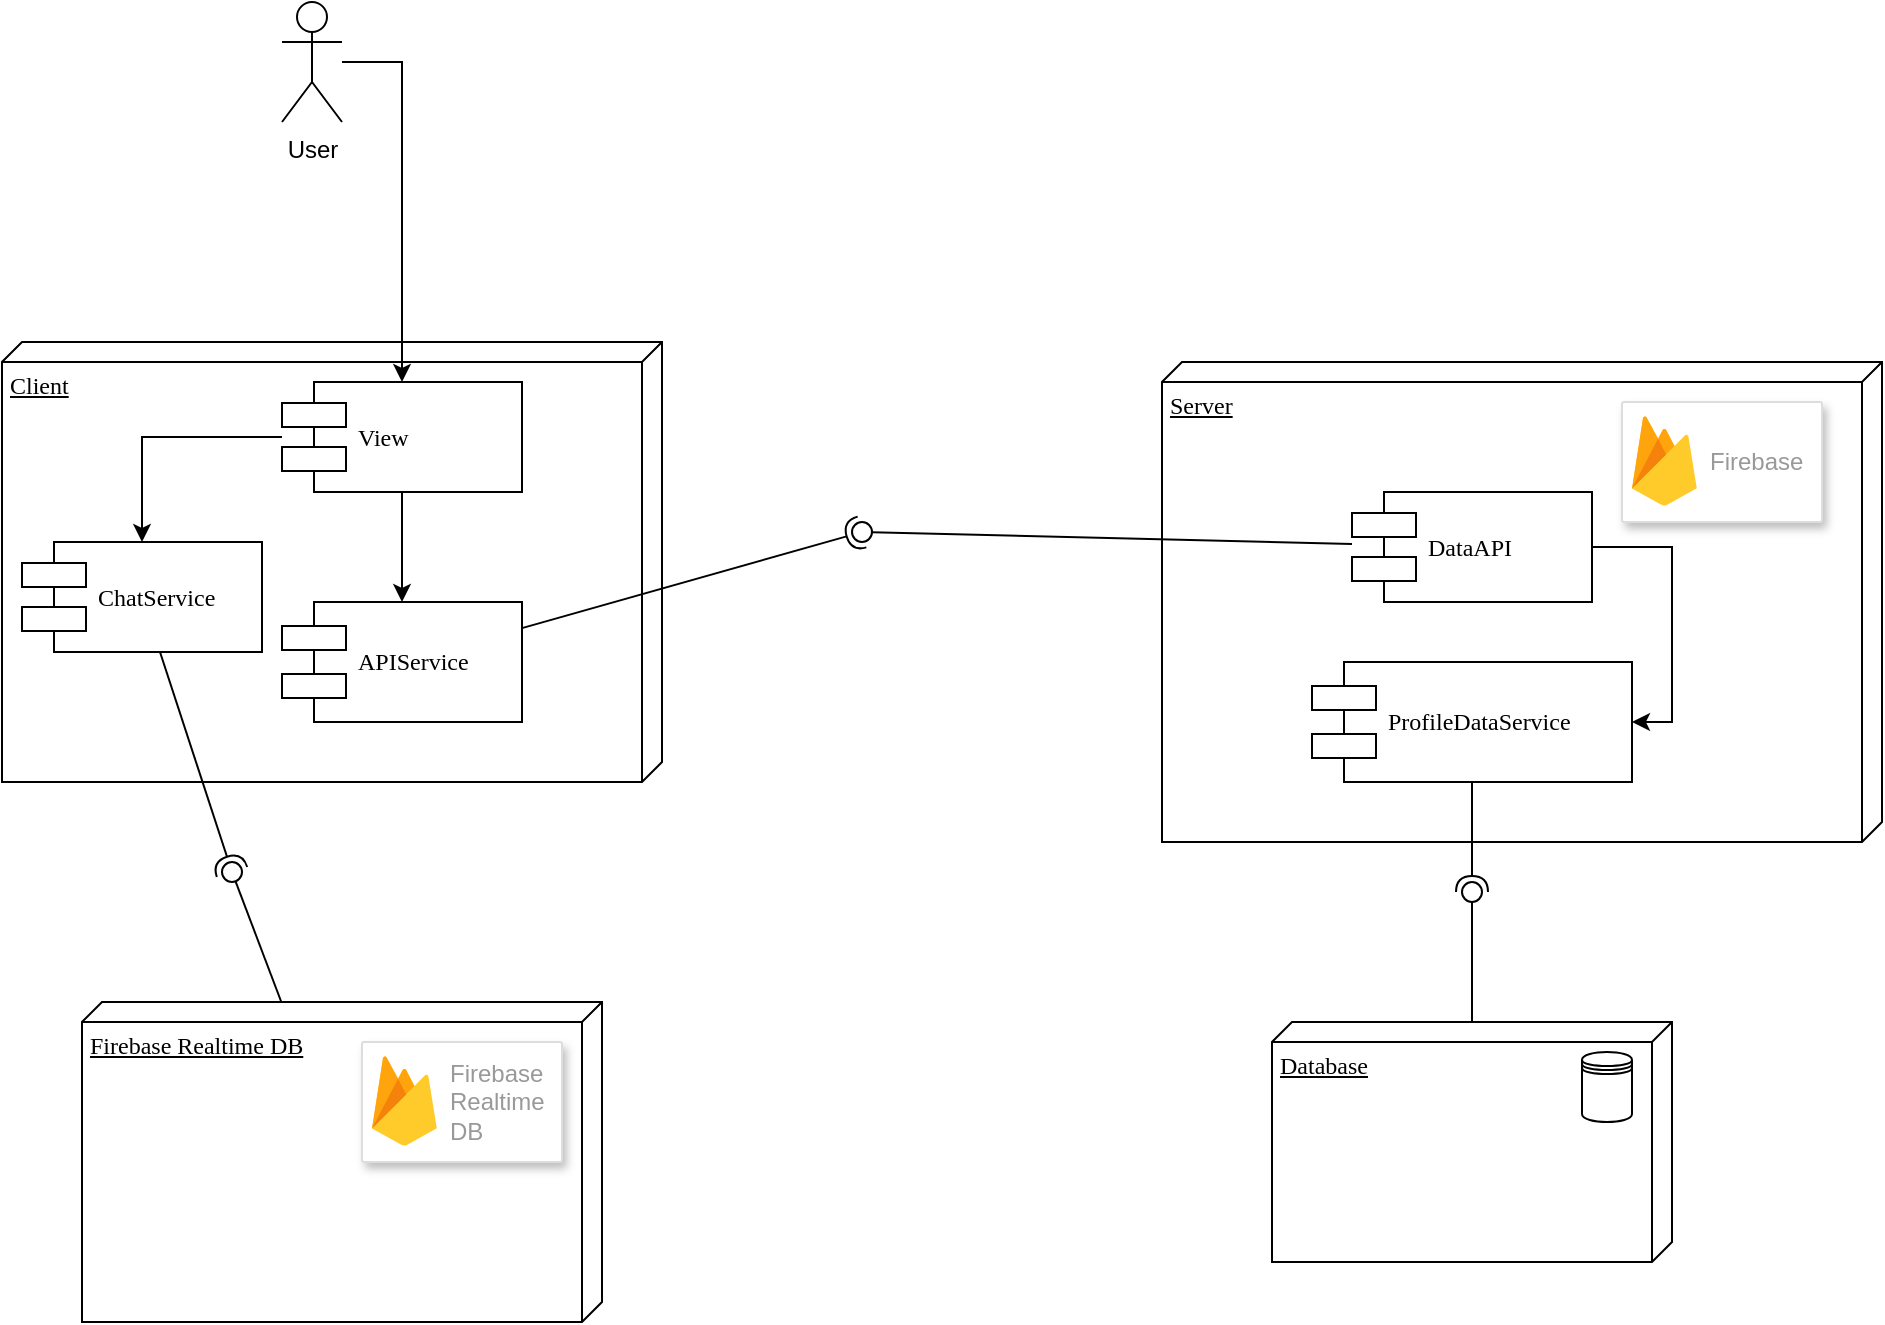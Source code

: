 <mxfile version="17.2.2" type="device"><diagram name="Page-1" id="5f0bae14-7c28-e335-631c-24af17079c00"><mxGraphModel dx="2066" dy="1129" grid="1" gridSize="10" guides="1" tooltips="1" connect="1" arrows="1" fold="1" page="1" pageScale="1" pageWidth="1100" pageHeight="850" background="none" math="0" shadow="0"><root><mxCell id="0"/><mxCell id="1" parent="0"/><mxCell id="39150e848f15840c-1" value="Client" style="verticalAlign=top;align=left;spacingTop=8;spacingLeft=2;spacingRight=12;shape=cube;size=10;direction=south;fontStyle=4;html=1;rounded=0;shadow=0;comic=0;labelBackgroundColor=none;strokeWidth=1;fontFamily=Verdana;fontSize=12" parent="1" vertex="1"><mxGeometry x="110" y="220" width="330" height="220" as="geometry"/></mxCell><mxCell id="39150e848f15840c-2" value="Server" style="verticalAlign=top;align=left;spacingTop=8;spacingLeft=2;spacingRight=12;shape=cube;size=10;direction=south;fontStyle=4;html=1;rounded=0;shadow=0;comic=0;labelBackgroundColor=none;strokeWidth=1;fontFamily=Verdana;fontSize=12" parent="1" vertex="1"><mxGeometry x="690" y="230" width="360" height="240" as="geometry"/></mxCell><mxCell id="39150e848f15840c-3" value="Database" style="verticalAlign=top;align=left;spacingTop=8;spacingLeft=2;spacingRight=12;shape=cube;size=10;direction=south;fontStyle=4;html=1;rounded=0;shadow=0;comic=0;labelBackgroundColor=none;strokeWidth=1;fontFamily=Verdana;fontSize=12" parent="1" vertex="1"><mxGeometry x="745" y="560" width="200" height="120" as="geometry"/></mxCell><mxCell id="YIHvc4mM6dPalAcmiviS-21" style="edgeStyle=orthogonalEdgeStyle;rounded=0;orthogonalLoop=1;jettySize=auto;html=1;exitX=1;exitY=0.5;exitDx=0;exitDy=0;entryX=1;entryY=0.5;entryDx=0;entryDy=0;" edge="1" parent="1" source="39150e848f15840c-7" target="YIHvc4mM6dPalAcmiviS-15"><mxGeometry relative="1" as="geometry"/></mxCell><mxCell id="39150e848f15840c-7" value="DataAPI" style="shape=component;align=left;spacingLeft=36;rounded=0;shadow=0;comic=0;labelBackgroundColor=none;strokeWidth=1;fontFamily=Verdana;fontSize=12;html=1;" parent="1" vertex="1"><mxGeometry x="785" y="295" width="120" height="55" as="geometry"/></mxCell><mxCell id="YIHvc4mM6dPalAcmiviS-1" value="Firebase Realtime DB" style="verticalAlign=top;align=left;spacingTop=8;spacingLeft=2;spacingRight=12;shape=cube;size=10;direction=south;fontStyle=4;html=1;rounded=0;shadow=0;comic=0;labelBackgroundColor=none;strokeWidth=1;fontFamily=Verdana;fontSize=12" vertex="1" parent="1"><mxGeometry x="150" y="550" width="260" height="160" as="geometry"/></mxCell><mxCell id="YIHvc4mM6dPalAcmiviS-6" value="APIService" style="shape=component;align=left;spacingLeft=36;rounded=0;shadow=0;comic=0;labelBackgroundColor=none;strokeWidth=1;fontFamily=Verdana;fontSize=12;html=1;" vertex="1" parent="1"><mxGeometry x="250" y="350" width="120" height="60" as="geometry"/></mxCell><mxCell id="YIHvc4mM6dPalAcmiviS-8" style="edgeStyle=orthogonalEdgeStyle;rounded=0;orthogonalLoop=1;jettySize=auto;html=1;" edge="1" parent="1" source="YIHvc4mM6dPalAcmiviS-7" target="YIHvc4mM6dPalAcmiviS-6"><mxGeometry relative="1" as="geometry"/></mxCell><mxCell id="YIHvc4mM6dPalAcmiviS-24" style="edgeStyle=orthogonalEdgeStyle;rounded=0;orthogonalLoop=1;jettySize=auto;html=1;" edge="1" parent="1" source="YIHvc4mM6dPalAcmiviS-7" target="YIHvc4mM6dPalAcmiviS-22"><mxGeometry relative="1" as="geometry"/></mxCell><mxCell id="YIHvc4mM6dPalAcmiviS-7" value="View" style="shape=component;align=left;spacingLeft=36;rounded=0;shadow=0;comic=0;labelBackgroundColor=none;strokeWidth=1;fontFamily=Verdana;fontSize=12;html=1;" vertex="1" parent="1"><mxGeometry x="250" y="240" width="120" height="55" as="geometry"/></mxCell><mxCell id="YIHvc4mM6dPalAcmiviS-12" value="" style="rounded=0;orthogonalLoop=1;jettySize=auto;html=1;endArrow=none;endFill=0;sketch=0;sourcePerimeterSpacing=0;targetPerimeterSpacing=0;" edge="1" target="YIHvc4mM6dPalAcmiviS-14" parent="1" source="39150e848f15840c-7"><mxGeometry relative="1" as="geometry"><mxPoint x="520" y="735" as="sourcePoint"/></mxGeometry></mxCell><mxCell id="YIHvc4mM6dPalAcmiviS-13" value="" style="rounded=0;orthogonalLoop=1;jettySize=auto;html=1;endArrow=halfCircle;endFill=0;entryX=0.5;entryY=0.5;endSize=6;strokeWidth=1;sketch=0;" edge="1" target="YIHvc4mM6dPalAcmiviS-14" parent="1" source="YIHvc4mM6dPalAcmiviS-6"><mxGeometry relative="1" as="geometry"><mxPoint x="500" y="210" as="sourcePoint"/></mxGeometry></mxCell><mxCell id="YIHvc4mM6dPalAcmiviS-14" value="" style="ellipse;whiteSpace=wrap;html=1;align=center;aspect=fixed;resizable=0;points=[];outlineConnect=0;sketch=0;" vertex="1" parent="1"><mxGeometry x="535" y="310" width="10" height="10" as="geometry"/></mxCell><mxCell id="YIHvc4mM6dPalAcmiviS-15" value="ProfileDataService" style="shape=component;align=left;spacingLeft=36;rounded=0;shadow=0;comic=0;labelBackgroundColor=none;strokeWidth=1;fontFamily=Verdana;fontSize=12;html=1;" vertex="1" parent="1"><mxGeometry x="765" y="380" width="160" height="60" as="geometry"/></mxCell><mxCell id="YIHvc4mM6dPalAcmiviS-16" value="" style="rounded=0;orthogonalLoop=1;jettySize=auto;html=1;endArrow=none;endFill=0;sketch=0;sourcePerimeterSpacing=0;targetPerimeterSpacing=0;" edge="1" target="YIHvc4mM6dPalAcmiviS-18" parent="1" source="39150e848f15840c-3"><mxGeometry relative="1" as="geometry"><mxPoint x="845" y="550" as="sourcePoint"/></mxGeometry></mxCell><mxCell id="YIHvc4mM6dPalAcmiviS-17" value="" style="rounded=0;orthogonalLoop=1;jettySize=auto;html=1;endArrow=halfCircle;endFill=0;entryX=0.5;entryY=0.5;endSize=6;strokeWidth=1;sketch=0;" edge="1" target="YIHvc4mM6dPalAcmiviS-18" parent="1" source="YIHvc4mM6dPalAcmiviS-15"><mxGeometry relative="1" as="geometry"><mxPoint x="560" y="735" as="sourcePoint"/></mxGeometry></mxCell><mxCell id="YIHvc4mM6dPalAcmiviS-18" value="" style="ellipse;whiteSpace=wrap;html=1;align=center;aspect=fixed;resizable=0;points=[];outlineConnect=0;sketch=0;" vertex="1" parent="1"><mxGeometry x="840" y="490" width="10" height="10" as="geometry"/></mxCell><mxCell id="YIHvc4mM6dPalAcmiviS-22" value="ChatService" style="shape=component;align=left;spacingLeft=36;rounded=0;shadow=0;comic=0;labelBackgroundColor=none;strokeWidth=1;fontFamily=Verdana;fontSize=12;html=1;" vertex="1" parent="1"><mxGeometry x="120" y="320" width="120" height="55" as="geometry"/></mxCell><mxCell id="YIHvc4mM6dPalAcmiviS-25" value="" style="rounded=0;orthogonalLoop=1;jettySize=auto;html=1;endArrow=none;endFill=0;sketch=0;sourcePerimeterSpacing=0;targetPerimeterSpacing=0;" edge="1" target="YIHvc4mM6dPalAcmiviS-27" parent="1" source="YIHvc4mM6dPalAcmiviS-1"><mxGeometry relative="1" as="geometry"><mxPoint x="520" y="735" as="sourcePoint"/></mxGeometry></mxCell><mxCell id="YIHvc4mM6dPalAcmiviS-26" value="" style="rounded=0;orthogonalLoop=1;jettySize=auto;html=1;endArrow=halfCircle;endFill=0;entryX=0.5;entryY=0.5;endSize=6;strokeWidth=1;sketch=0;" edge="1" target="YIHvc4mM6dPalAcmiviS-27" parent="1" source="YIHvc4mM6dPalAcmiviS-22"><mxGeometry relative="1" as="geometry"><mxPoint x="560" y="735" as="sourcePoint"/></mxGeometry></mxCell><mxCell id="YIHvc4mM6dPalAcmiviS-27" value="" style="ellipse;whiteSpace=wrap;html=1;align=center;aspect=fixed;resizable=0;points=[];outlineConnect=0;sketch=0;" vertex="1" parent="1"><mxGeometry x="220" y="480" width="10" height="10" as="geometry"/></mxCell><mxCell id="YIHvc4mM6dPalAcmiviS-32" value="" style="shape=datastore;whiteSpace=wrap;html=1;" vertex="1" parent="1"><mxGeometry x="900" y="575" width="25" height="35" as="geometry"/></mxCell><mxCell id="YIHvc4mM6dPalAcmiviS-34" value="" style="shape=image;html=1;verticalAlign=top;verticalLabelPosition=bottom;labelBackgroundColor=#ffffff;imageAspect=0;aspect=fixed;image=https://cdn1.iconfinder.com/data/icons/ionicons-fill-vol-2/512/logo-react-128.png" vertex="1" parent="1"><mxGeometry x="380" y="230" width="50" height="50" as="geometry"/></mxCell><mxCell id="YIHvc4mM6dPalAcmiviS-35" value="" style="strokeColor=#dddddd;shadow=1;strokeWidth=1;rounded=1;absoluteArcSize=1;arcSize=2;" vertex="1" parent="1"><mxGeometry x="920" y="250" width="100" height="60" as="geometry"/></mxCell><mxCell id="YIHvc4mM6dPalAcmiviS-36" value="Firebase" style="sketch=0;dashed=0;connectable=0;html=1;fillColor=#5184F3;strokeColor=none;shape=mxgraph.gcp2.firebase;part=1;labelPosition=right;verticalLabelPosition=middle;align=left;verticalAlign=middle;spacingLeft=5;fontColor=#999999;fontSize=12;" vertex="1" parent="YIHvc4mM6dPalAcmiviS-35"><mxGeometry width="32.4" height="45" relative="1" as="geometry"><mxPoint x="5" y="7" as="offset"/></mxGeometry></mxCell><mxCell id="YIHvc4mM6dPalAcmiviS-38" value="" style="strokeColor=#dddddd;shadow=1;strokeWidth=1;rounded=1;absoluteArcSize=1;arcSize=2;" vertex="1" parent="1"><mxGeometry x="290" y="570" width="100" height="60" as="geometry"/></mxCell><mxCell id="YIHvc4mM6dPalAcmiviS-39" value="Firebase&lt;br&gt;Realtime&lt;br&gt;DB" style="sketch=0;dashed=0;connectable=0;html=1;fillColor=#5184F3;strokeColor=none;shape=mxgraph.gcp2.firebase;part=1;labelPosition=right;verticalLabelPosition=middle;align=left;verticalAlign=middle;spacingLeft=5;fontColor=#999999;fontSize=12;" vertex="1" parent="YIHvc4mM6dPalAcmiviS-38"><mxGeometry width="32.4" height="45" relative="1" as="geometry"><mxPoint x="5" y="7" as="offset"/></mxGeometry></mxCell><mxCell id="YIHvc4mM6dPalAcmiviS-42" style="edgeStyle=orthogonalEdgeStyle;rounded=0;orthogonalLoop=1;jettySize=auto;html=1;" edge="1" parent="1" source="YIHvc4mM6dPalAcmiviS-40" target="YIHvc4mM6dPalAcmiviS-7"><mxGeometry relative="1" as="geometry"><Array as="points"><mxPoint x="310" y="80"/></Array></mxGeometry></mxCell><mxCell id="YIHvc4mM6dPalAcmiviS-40" value="User" style="shape=umlActor;verticalLabelPosition=bottom;verticalAlign=top;html=1;outlineConnect=0;" vertex="1" parent="1"><mxGeometry x="250" y="50" width="30" height="60" as="geometry"/></mxCell></root></mxGraphModel></diagram></mxfile>